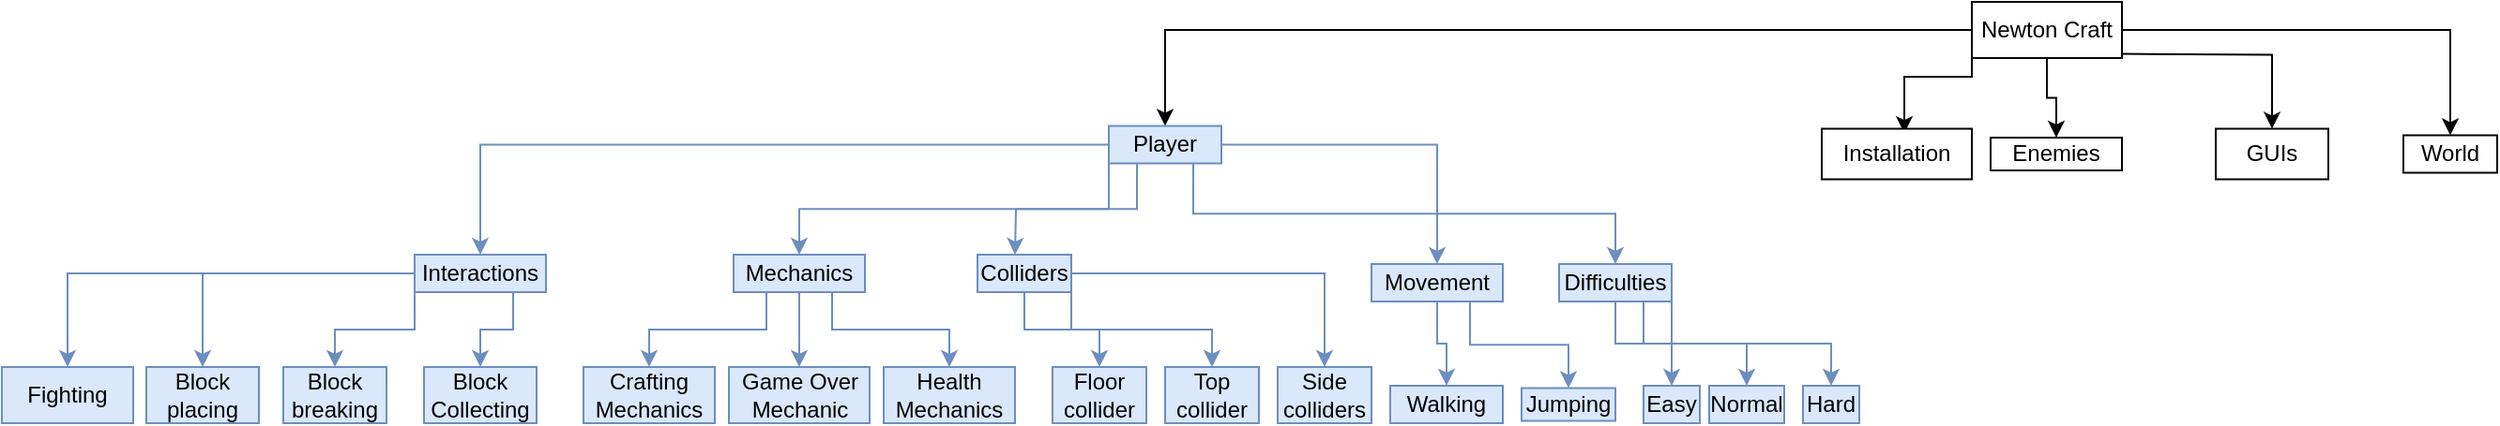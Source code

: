 <mxfile version="28.2.5">
  <diagram name="Page-1" id="7WfeTwFWYD36b4sUucta">
    <mxGraphModel dx="2245" dy="820" grid="1" gridSize="10" guides="1" tooltips="1" connect="1" arrows="1" fold="1" page="1" pageScale="1" pageWidth="827" pageHeight="1169" math="0" shadow="0">
      <root>
        <mxCell id="0" />
        <mxCell id="1" parent="0" />
        <mxCell id="11wU_nR-rQK1Cbkr6np1-2" style="edgeStyle=orthogonalEdgeStyle;rounded=0;orthogonalLoop=1;jettySize=auto;html=1;entryX=0.5;entryY=0;entryDx=0;entryDy=0;" edge="1" parent="1" source="11wU_nR-rQK1Cbkr6np1-1" target="11wU_nR-rQK1Cbkr6np1-3">
          <mxGeometry relative="1" as="geometry">
            <mxPoint x="280" y="110" as="targetPoint" />
          </mxGeometry>
        </mxCell>
        <mxCell id="11wU_nR-rQK1Cbkr6np1-5" value="" style="edgeStyle=orthogonalEdgeStyle;rounded=0;orthogonalLoop=1;jettySize=auto;html=1;" edge="1" parent="1" source="11wU_nR-rQK1Cbkr6np1-1" target="11wU_nR-rQK1Cbkr6np1-4">
          <mxGeometry relative="1" as="geometry" />
        </mxCell>
        <mxCell id="11wU_nR-rQK1Cbkr6np1-7" value="" style="edgeStyle=orthogonalEdgeStyle;rounded=0;orthogonalLoop=1;jettySize=auto;html=1;" edge="1" parent="1" source="11wU_nR-rQK1Cbkr6np1-1" target="11wU_nR-rQK1Cbkr6np1-6">
          <mxGeometry relative="1" as="geometry" />
        </mxCell>
        <mxCell id="11wU_nR-rQK1Cbkr6np1-8" style="edgeStyle=orthogonalEdgeStyle;rounded=0;orthogonalLoop=1;jettySize=auto;html=1;exitX=1;exitY=1;exitDx=0;exitDy=0;entryX=0.5;entryY=0;entryDx=0;entryDy=0;" edge="1" parent="1" target="11wU_nR-rQK1Cbkr6np1-9">
          <mxGeometry relative="1" as="geometry">
            <mxPoint x="520" y="107.75" as="targetPoint" />
            <mxPoint x="440" y="67.75" as="sourcePoint" />
          </mxGeometry>
        </mxCell>
        <mxCell id="11wU_nR-rQK1Cbkr6np1-10" style="edgeStyle=orthogonalEdgeStyle;rounded=0;orthogonalLoop=1;jettySize=auto;html=1;exitX=0;exitY=1;exitDx=0;exitDy=0;entryX=0.55;entryY=0.086;entryDx=0;entryDy=0;entryPerimeter=0;" edge="1" parent="1" source="11wU_nR-rQK1Cbkr6np1-1" target="11wU_nR-rQK1Cbkr6np1-11">
          <mxGeometry relative="1" as="geometry">
            <mxPoint x="260" y="110" as="targetPoint" />
            <Array as="points">
              <mxPoint x="360" y="80" />
              <mxPoint x="324" y="80" />
            </Array>
          </mxGeometry>
        </mxCell>
        <mxCell id="11wU_nR-rQK1Cbkr6np1-1" value="Newton Craft" style="rounded=0;whiteSpace=wrap;html=1;" vertex="1" parent="1">
          <mxGeometry x="360" y="40" width="80" height="30" as="geometry" />
        </mxCell>
        <mxCell id="11wU_nR-rQK1Cbkr6np1-13" value="" style="edgeStyle=orthogonalEdgeStyle;rounded=0;orthogonalLoop=1;jettySize=auto;html=1;fillColor=#dae8fc;strokeColor=#6c8ebf;" edge="1" parent="1" source="11wU_nR-rQK1Cbkr6np1-3" target="11wU_nR-rQK1Cbkr6np1-12">
          <mxGeometry relative="1" as="geometry" />
        </mxCell>
        <mxCell id="11wU_nR-rQK1Cbkr6np1-14" style="edgeStyle=orthogonalEdgeStyle;rounded=0;orthogonalLoop=1;jettySize=auto;html=1;exitX=0.25;exitY=1;exitDx=0;exitDy=0;fillColor=#dae8fc;strokeColor=#6c8ebf;" edge="1" parent="1" source="11wU_nR-rQK1Cbkr6np1-3">
          <mxGeometry relative="1" as="geometry">
            <mxPoint x="-150" y="175" as="targetPoint" />
          </mxGeometry>
        </mxCell>
        <mxCell id="11wU_nR-rQK1Cbkr6np1-16" style="edgeStyle=orthogonalEdgeStyle;rounded=0;orthogonalLoop=1;jettySize=auto;html=1;exitX=0.75;exitY=1;exitDx=0;exitDy=0;fillColor=#dae8fc;strokeColor=#6c8ebf;" edge="1" parent="1" source="11wU_nR-rQK1Cbkr6np1-3" target="11wU_nR-rQK1Cbkr6np1-17">
          <mxGeometry relative="1" as="geometry">
            <mxPoint x="210" y="180" as="targetPoint" />
          </mxGeometry>
        </mxCell>
        <mxCell id="11wU_nR-rQK1Cbkr6np1-30" style="edgeStyle=orthogonalEdgeStyle;rounded=0;orthogonalLoop=1;jettySize=auto;html=1;fillColor=#dae8fc;strokeColor=#6c8ebf;" edge="1" parent="1" source="11wU_nR-rQK1Cbkr6np1-3" target="11wU_nR-rQK1Cbkr6np1-31">
          <mxGeometry relative="1" as="geometry">
            <mxPoint x="-440.0" y="165" as="targetPoint" />
          </mxGeometry>
        </mxCell>
        <mxCell id="11wU_nR-rQK1Cbkr6np1-3" value="Player" style="rounded=0;whiteSpace=wrap;html=1;fillColor=#dae8fc;strokeColor=#6c8ebf;" vertex="1" parent="1">
          <mxGeometry x="-100" y="106.25" width="60" height="20" as="geometry" />
        </mxCell>
        <mxCell id="11wU_nR-rQK1Cbkr6np1-4" value="Enemies" style="whiteSpace=wrap;html=1;rounded=0;" vertex="1" parent="1">
          <mxGeometry x="370" y="112.5" width="70" height="17.5" as="geometry" />
        </mxCell>
        <mxCell id="11wU_nR-rQK1Cbkr6np1-6" value="World" style="whiteSpace=wrap;html=1;rounded=0;" vertex="1" parent="1">
          <mxGeometry x="590" y="111.25" width="50" height="20" as="geometry" />
        </mxCell>
        <mxCell id="11wU_nR-rQK1Cbkr6np1-9" value="GUIs" style="rounded=0;whiteSpace=wrap;html=1;" vertex="1" parent="1">
          <mxGeometry x="490" y="107.75" width="60" height="27" as="geometry" />
        </mxCell>
        <mxCell id="11wU_nR-rQK1Cbkr6np1-11" value="Installation" style="rounded=0;whiteSpace=wrap;html=1;" vertex="1" parent="1">
          <mxGeometry x="280" y="107.75" width="80" height="27" as="geometry" />
        </mxCell>
        <mxCell id="11wU_nR-rQK1Cbkr6np1-48" style="edgeStyle=orthogonalEdgeStyle;rounded=0;orthogonalLoop=1;jettySize=auto;html=1;fillColor=#dae8fc;strokeColor=#6c8ebf;" edge="1" parent="1" source="11wU_nR-rQK1Cbkr6np1-12" target="11wU_nR-rQK1Cbkr6np1-49">
          <mxGeometry relative="1" as="geometry">
            <mxPoint x="100" y="240" as="targetPoint" />
          </mxGeometry>
        </mxCell>
        <mxCell id="11wU_nR-rQK1Cbkr6np1-50" style="edgeStyle=orthogonalEdgeStyle;rounded=0;orthogonalLoop=1;jettySize=auto;html=1;exitX=0.75;exitY=1;exitDx=0;exitDy=0;fillColor=#dae8fc;strokeColor=#6c8ebf;" edge="1" parent="1" source="11wU_nR-rQK1Cbkr6np1-12" target="11wU_nR-rQK1Cbkr6np1-51">
          <mxGeometry relative="1" as="geometry">
            <mxPoint x="140" y="240" as="targetPoint" />
          </mxGeometry>
        </mxCell>
        <mxCell id="11wU_nR-rQK1Cbkr6np1-12" value="Movement" style="whiteSpace=wrap;html=1;rounded=0;fillColor=#dae8fc;strokeColor=#6c8ebf;" vertex="1" parent="1">
          <mxGeometry x="40" y="180" width="70" height="20" as="geometry" />
        </mxCell>
        <mxCell id="11wU_nR-rQK1Cbkr6np1-41" style="edgeStyle=orthogonalEdgeStyle;rounded=0;orthogonalLoop=1;jettySize=auto;html=1;fillColor=#dae8fc;strokeColor=#6c8ebf;" edge="1" parent="1" source="11wU_nR-rQK1Cbkr6np1-15" target="11wU_nR-rQK1Cbkr6np1-42">
          <mxGeometry relative="1" as="geometry">
            <mxPoint x="-80" y="235" as="targetPoint" />
          </mxGeometry>
        </mxCell>
        <mxCell id="11wU_nR-rQK1Cbkr6np1-43" style="edgeStyle=orthogonalEdgeStyle;rounded=0;orthogonalLoop=1;jettySize=auto;html=1;fillColor=#dae8fc;strokeColor=#6c8ebf;" edge="1" parent="1" source="11wU_nR-rQK1Cbkr6np1-15" target="11wU_nR-rQK1Cbkr6np1-44">
          <mxGeometry relative="1" as="geometry">
            <mxPoint x="-50" y="235" as="targetPoint" />
          </mxGeometry>
        </mxCell>
        <mxCell id="11wU_nR-rQK1Cbkr6np1-45" style="edgeStyle=orthogonalEdgeStyle;rounded=0;orthogonalLoop=1;jettySize=auto;html=1;exitX=1;exitY=1;exitDx=0;exitDy=0;fillColor=#dae8fc;strokeColor=#6c8ebf;" edge="1" parent="1" source="11wU_nR-rQK1Cbkr6np1-15" target="11wU_nR-rQK1Cbkr6np1-46">
          <mxGeometry relative="1" as="geometry">
            <mxPoint x="-50" y="235" as="targetPoint" />
          </mxGeometry>
        </mxCell>
        <mxCell id="11wU_nR-rQK1Cbkr6np1-15" value="Colliders" style="rounded=0;whiteSpace=wrap;html=1;fillColor=#dae8fc;strokeColor=#6c8ebf;" vertex="1" parent="1">
          <mxGeometry x="-170" y="175" width="50" height="20" as="geometry" />
        </mxCell>
        <mxCell id="11wU_nR-rQK1Cbkr6np1-52" style="edgeStyle=orthogonalEdgeStyle;rounded=0;orthogonalLoop=1;jettySize=auto;html=1;fillColor=#dae8fc;strokeColor=#6c8ebf;" edge="1" parent="1" source="11wU_nR-rQK1Cbkr6np1-17" target="11wU_nR-rQK1Cbkr6np1-53">
          <mxGeometry relative="1" as="geometry">
            <mxPoint x="200" y="240" as="targetPoint" />
          </mxGeometry>
        </mxCell>
        <mxCell id="11wU_nR-rQK1Cbkr6np1-54" style="edgeStyle=orthogonalEdgeStyle;rounded=0;orthogonalLoop=1;jettySize=auto;html=1;exitX=0.75;exitY=1;exitDx=0;exitDy=0;fillColor=#dae8fc;strokeColor=#6c8ebf;" edge="1" parent="1" source="11wU_nR-rQK1Cbkr6np1-17" target="11wU_nR-rQK1Cbkr6np1-55">
          <mxGeometry relative="1" as="geometry">
            <mxPoint x="230" y="240" as="targetPoint" />
          </mxGeometry>
        </mxCell>
        <mxCell id="11wU_nR-rQK1Cbkr6np1-56" style="edgeStyle=orthogonalEdgeStyle;rounded=0;orthogonalLoop=1;jettySize=auto;html=1;exitX=1;exitY=1;exitDx=0;exitDy=0;fillColor=#dae8fc;strokeColor=#6c8ebf;" edge="1" parent="1" source="11wU_nR-rQK1Cbkr6np1-17" target="11wU_nR-rQK1Cbkr6np1-57">
          <mxGeometry relative="1" as="geometry">
            <mxPoint x="280" y="240" as="targetPoint" />
          </mxGeometry>
        </mxCell>
        <mxCell id="11wU_nR-rQK1Cbkr6np1-17" value="Difficulties" style="rounded=0;whiteSpace=wrap;html=1;fillColor=#dae8fc;strokeColor=#6c8ebf;" vertex="1" parent="1">
          <mxGeometry x="140" y="180" width="60" height="20" as="geometry" />
        </mxCell>
        <mxCell id="11wU_nR-rQK1Cbkr6np1-21" style="edgeStyle=orthogonalEdgeStyle;rounded=0;orthogonalLoop=1;jettySize=auto;html=1;exitX=0;exitY=1;exitDx=0;exitDy=0;entryX=0.5;entryY=0;entryDx=0;entryDy=0;fillColor=#dae8fc;strokeColor=#6c8ebf;" edge="1" parent="1" source="11wU_nR-rQK1Cbkr6np1-3" target="11wU_nR-rQK1Cbkr6np1-22">
          <mxGeometry relative="1" as="geometry">
            <mxPoint x="-200" y="175" as="targetPoint" />
          </mxGeometry>
        </mxCell>
        <mxCell id="11wU_nR-rQK1Cbkr6np1-24" value="" style="edgeStyle=orthogonalEdgeStyle;rounded=0;orthogonalLoop=1;jettySize=auto;html=1;fillColor=#dae8fc;strokeColor=#6c8ebf;" edge="1" parent="1" source="11wU_nR-rQK1Cbkr6np1-22" target="11wU_nR-rQK1Cbkr6np1-23">
          <mxGeometry relative="1" as="geometry" />
        </mxCell>
        <mxCell id="11wU_nR-rQK1Cbkr6np1-25" style="edgeStyle=orthogonalEdgeStyle;rounded=0;orthogonalLoop=1;jettySize=auto;html=1;exitX=0.25;exitY=1;exitDx=0;exitDy=0;fillColor=#dae8fc;strokeColor=#6c8ebf;" edge="1" parent="1" source="11wU_nR-rQK1Cbkr6np1-22" target="11wU_nR-rQK1Cbkr6np1-26">
          <mxGeometry relative="1" as="geometry">
            <mxPoint x="-280.0" y="235" as="targetPoint" />
          </mxGeometry>
        </mxCell>
        <mxCell id="11wU_nR-rQK1Cbkr6np1-27" style="edgeStyle=orthogonalEdgeStyle;rounded=0;orthogonalLoop=1;jettySize=auto;html=1;exitX=0.75;exitY=1;exitDx=0;exitDy=0;entryX=0.5;entryY=0;entryDx=0;entryDy=0;fillColor=#dae8fc;strokeColor=#6c8ebf;" edge="1" parent="1" source="11wU_nR-rQK1Cbkr6np1-22" target="11wU_nR-rQK1Cbkr6np1-29">
          <mxGeometry relative="1" as="geometry">
            <mxPoint x="-150.0" y="235" as="targetPoint" />
          </mxGeometry>
        </mxCell>
        <mxCell id="11wU_nR-rQK1Cbkr6np1-22" value="Mechanics" style="rounded=0;whiteSpace=wrap;html=1;fillColor=#dae8fc;strokeColor=#6c8ebf;" vertex="1" parent="1">
          <mxGeometry x="-300" y="175" width="70" height="20" as="geometry" />
        </mxCell>
        <mxCell id="11wU_nR-rQK1Cbkr6np1-23" value="Game Over Mechanic" style="whiteSpace=wrap;html=1;rounded=0;fillColor=#dae8fc;strokeColor=#6c8ebf;" vertex="1" parent="1">
          <mxGeometry x="-302.5" y="235" width="75" height="30" as="geometry" />
        </mxCell>
        <mxCell id="11wU_nR-rQK1Cbkr6np1-26" value="Crafting Mechanics" style="rounded=0;whiteSpace=wrap;html=1;fillColor=#dae8fc;strokeColor=#6c8ebf;" vertex="1" parent="1">
          <mxGeometry x="-380" y="235" width="70" height="30" as="geometry" />
        </mxCell>
        <mxCell id="11wU_nR-rQK1Cbkr6np1-29" value="Health Mechanics" style="rounded=0;whiteSpace=wrap;html=1;fillColor=#dae8fc;strokeColor=#6c8ebf;" vertex="1" parent="1">
          <mxGeometry x="-220" y="235" width="70" height="30" as="geometry" />
        </mxCell>
        <mxCell id="11wU_nR-rQK1Cbkr6np1-33" style="edgeStyle=orthogonalEdgeStyle;rounded=0;orthogonalLoop=1;jettySize=auto;html=1;exitX=0;exitY=1;exitDx=0;exitDy=0;fillColor=#dae8fc;strokeColor=#6c8ebf;" edge="1" parent="1" source="11wU_nR-rQK1Cbkr6np1-31" target="11wU_nR-rQK1Cbkr6np1-34">
          <mxGeometry relative="1" as="geometry">
            <mxPoint x="-435.0" y="200" as="targetPoint" />
          </mxGeometry>
        </mxCell>
        <mxCell id="11wU_nR-rQK1Cbkr6np1-35" style="edgeStyle=orthogonalEdgeStyle;rounded=0;orthogonalLoop=1;jettySize=auto;html=1;exitX=0;exitY=0.5;exitDx=0;exitDy=0;fillColor=#dae8fc;strokeColor=#6c8ebf;" edge="1" parent="1" source="11wU_nR-rQK1Cbkr6np1-31" target="11wU_nR-rQK1Cbkr6np1-36">
          <mxGeometry relative="1" as="geometry">
            <mxPoint x="-480.0" y="205" as="targetPoint" />
          </mxGeometry>
        </mxCell>
        <mxCell id="11wU_nR-rQK1Cbkr6np1-37" style="edgeStyle=orthogonalEdgeStyle;rounded=0;orthogonalLoop=1;jettySize=auto;html=1;exitX=0.75;exitY=1;exitDx=0;exitDy=0;fillColor=#dae8fc;strokeColor=#6c8ebf;" edge="1" parent="1" source="11wU_nR-rQK1Cbkr6np1-31" target="11wU_nR-rQK1Cbkr6np1-38">
          <mxGeometry relative="1" as="geometry">
            <mxPoint x="-350.0" y="195" as="targetPoint" />
          </mxGeometry>
        </mxCell>
        <mxCell id="11wU_nR-rQK1Cbkr6np1-39" style="edgeStyle=orthogonalEdgeStyle;rounded=0;orthogonalLoop=1;jettySize=auto;html=1;fillColor=#dae8fc;strokeColor=#6c8ebf;" edge="1" parent="1" source="11wU_nR-rQK1Cbkr6np1-31" target="11wU_nR-rQK1Cbkr6np1-40">
          <mxGeometry relative="1" as="geometry">
            <mxPoint x="-660" y="235" as="targetPoint" />
          </mxGeometry>
        </mxCell>
        <mxCell id="11wU_nR-rQK1Cbkr6np1-31" value="Interactions" style="rounded=0;whiteSpace=wrap;html=1;fillColor=#dae8fc;strokeColor=#6c8ebf;" vertex="1" parent="1">
          <mxGeometry x="-470" y="175" width="70" height="20" as="geometry" />
        </mxCell>
        <mxCell id="11wU_nR-rQK1Cbkr6np1-34" value="Block breaking" style="rounded=0;whiteSpace=wrap;html=1;fillColor=#dae8fc;strokeColor=#6c8ebf;" vertex="1" parent="1">
          <mxGeometry x="-540" y="235" width="55" height="30" as="geometry" />
        </mxCell>
        <mxCell id="11wU_nR-rQK1Cbkr6np1-36" value="Block placing" style="rounded=0;whiteSpace=wrap;html=1;fillColor=#dae8fc;strokeColor=#6c8ebf;" vertex="1" parent="1">
          <mxGeometry x="-613" y="235" width="60" height="30" as="geometry" />
        </mxCell>
        <mxCell id="11wU_nR-rQK1Cbkr6np1-38" value="Block Collecting" style="rounded=0;whiteSpace=wrap;html=1;fillColor=#dae8fc;strokeColor=#6c8ebf;" vertex="1" parent="1">
          <mxGeometry x="-465" y="235" width="60" height="30" as="geometry" />
        </mxCell>
        <mxCell id="11wU_nR-rQK1Cbkr6np1-40" value="Fighting" style="rounded=0;whiteSpace=wrap;html=1;fillColor=#dae8fc;strokeColor=#6c8ebf;" vertex="1" parent="1">
          <mxGeometry x="-690" y="235" width="70" height="30" as="geometry" />
        </mxCell>
        <mxCell id="11wU_nR-rQK1Cbkr6np1-42" value="Floor collider" style="rounded=0;whiteSpace=wrap;html=1;fillColor=#dae8fc;strokeColor=#6c8ebf;" vertex="1" parent="1">
          <mxGeometry x="-130" y="235" width="50" height="30" as="geometry" />
        </mxCell>
        <mxCell id="11wU_nR-rQK1Cbkr6np1-44" value="Side colliders" style="rounded=0;whiteSpace=wrap;html=1;fillColor=#dae8fc;strokeColor=#6c8ebf;" vertex="1" parent="1">
          <mxGeometry x="-10" y="235" width="50" height="30" as="geometry" />
        </mxCell>
        <mxCell id="11wU_nR-rQK1Cbkr6np1-46" value="Top collider" style="rounded=0;whiteSpace=wrap;html=1;fillColor=#dae8fc;strokeColor=#6c8ebf;" vertex="1" parent="1">
          <mxGeometry x="-70" y="235" width="50" height="30" as="geometry" />
        </mxCell>
        <mxCell id="11wU_nR-rQK1Cbkr6np1-49" value="Walking" style="rounded=0;whiteSpace=wrap;html=1;fillColor=#dae8fc;strokeColor=#6c8ebf;" vertex="1" parent="1">
          <mxGeometry x="50" y="245" width="60" height="20" as="geometry" />
        </mxCell>
        <mxCell id="11wU_nR-rQK1Cbkr6np1-51" value="Jumping" style="rounded=0;whiteSpace=wrap;html=1;fillColor=#dae8fc;strokeColor=#6c8ebf;" vertex="1" parent="1">
          <mxGeometry x="120" y="246.25" width="50" height="17.5" as="geometry" />
        </mxCell>
        <mxCell id="11wU_nR-rQK1Cbkr6np1-53" value="Easy" style="rounded=0;whiteSpace=wrap;html=1;fillColor=#dae8fc;strokeColor=#6c8ebf;" vertex="1" parent="1">
          <mxGeometry x="185" y="245" width="30" height="20" as="geometry" />
        </mxCell>
        <mxCell id="11wU_nR-rQK1Cbkr6np1-55" value="Normal" style="rounded=0;whiteSpace=wrap;html=1;fillColor=#dae8fc;strokeColor=#6c8ebf;" vertex="1" parent="1">
          <mxGeometry x="220" y="245" width="40" height="20" as="geometry" />
        </mxCell>
        <mxCell id="11wU_nR-rQK1Cbkr6np1-57" value="Hard" style="rounded=0;whiteSpace=wrap;html=1;fillColor=#dae8fc;strokeColor=#6c8ebf;" vertex="1" parent="1">
          <mxGeometry x="270" y="245" width="30" height="20" as="geometry" />
        </mxCell>
      </root>
    </mxGraphModel>
  </diagram>
</mxfile>
